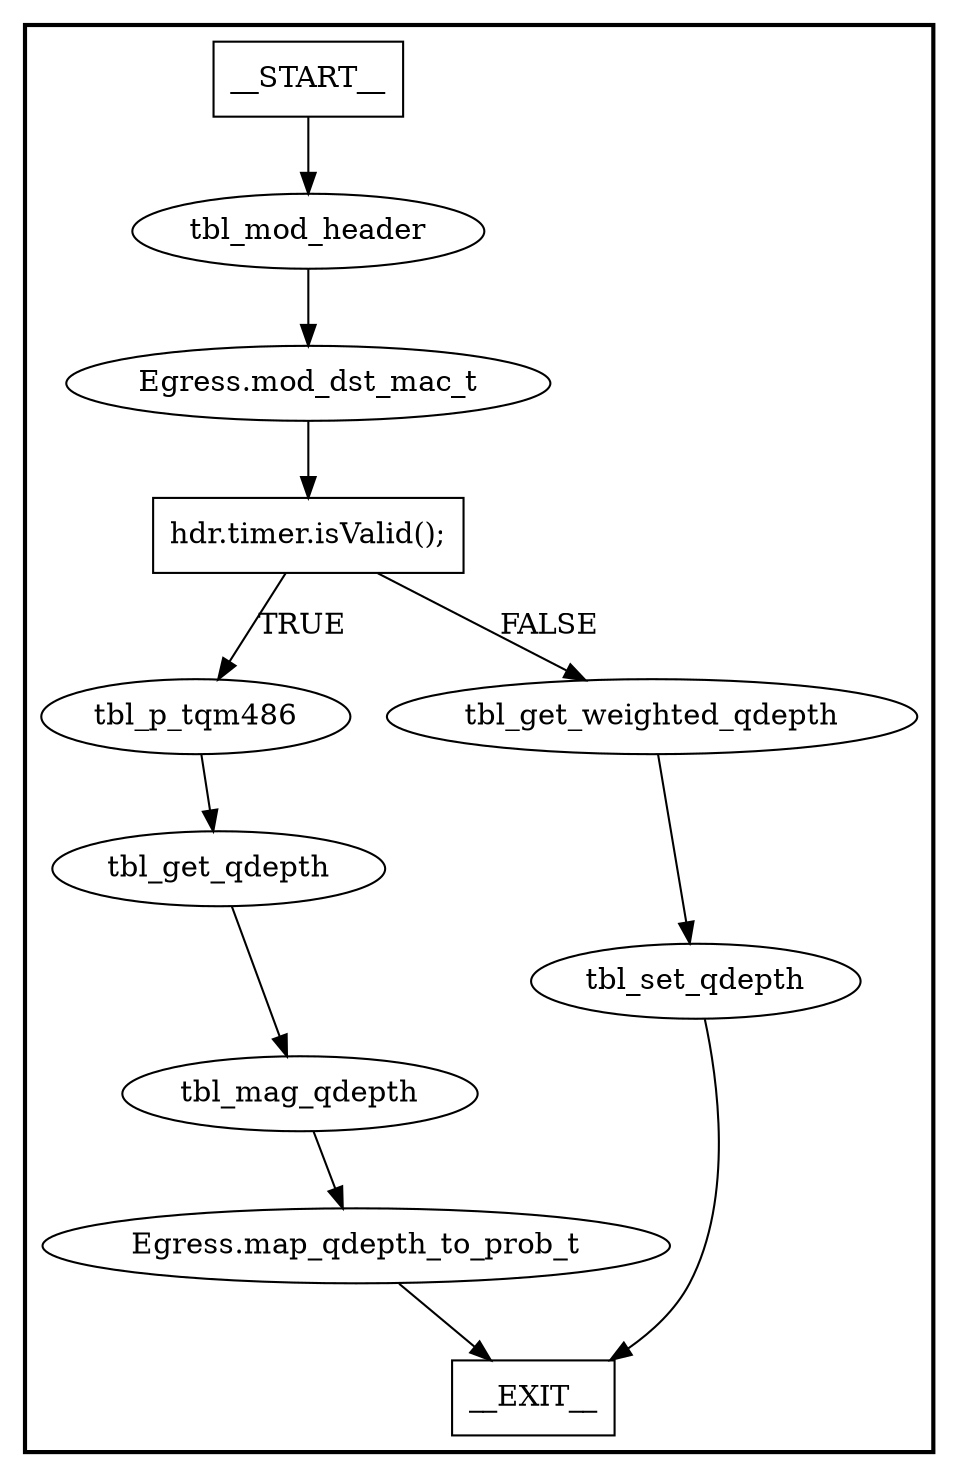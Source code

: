 digraph Egress {
subgraph cluster {
graph [
label="", labeljust=r, style=bold];
0[label=__START__, margin="", shape=rectangle, style=solid];
1[label=__EXIT__, margin="", shape=rectangle, style=solid];
2[label=tbl_mod_header, margin="", shape=ellipse, style=solid];
3[label="Egress.mod_dst_mac_t", margin="", shape=ellipse, style=solid];
4[label="hdr.timer.isValid();", margin="", shape=rectangle, style=solid];
5[label=tbl_p_tqm486, margin="", shape=ellipse, style=solid];
6[label=tbl_get_qdepth, margin="", shape=ellipse, style=solid];
7[label=tbl_mag_qdepth, margin="", shape=ellipse, style=solid];
8[label="Egress.map_qdepth_to_prob_t", margin="", shape=ellipse, style=solid];
9[label=tbl_get_weighted_qdepth, margin="", shape=ellipse, style=solid];
10[label=tbl_set_qdepth, margin="", shape=ellipse, style=solid];
0 -> 2[label=""];
2 -> 3[label=""];
3 -> 4[label=""];
4 -> 5[label=TRUE];
4 -> 9[label=FALSE];
5 -> 6[label=""];
6 -> 7[label=""];
7 -> 8[label=""];
8 -> 1[label=""];
9 -> 10[label=""];
10 -> 1[label=""];
}
}
